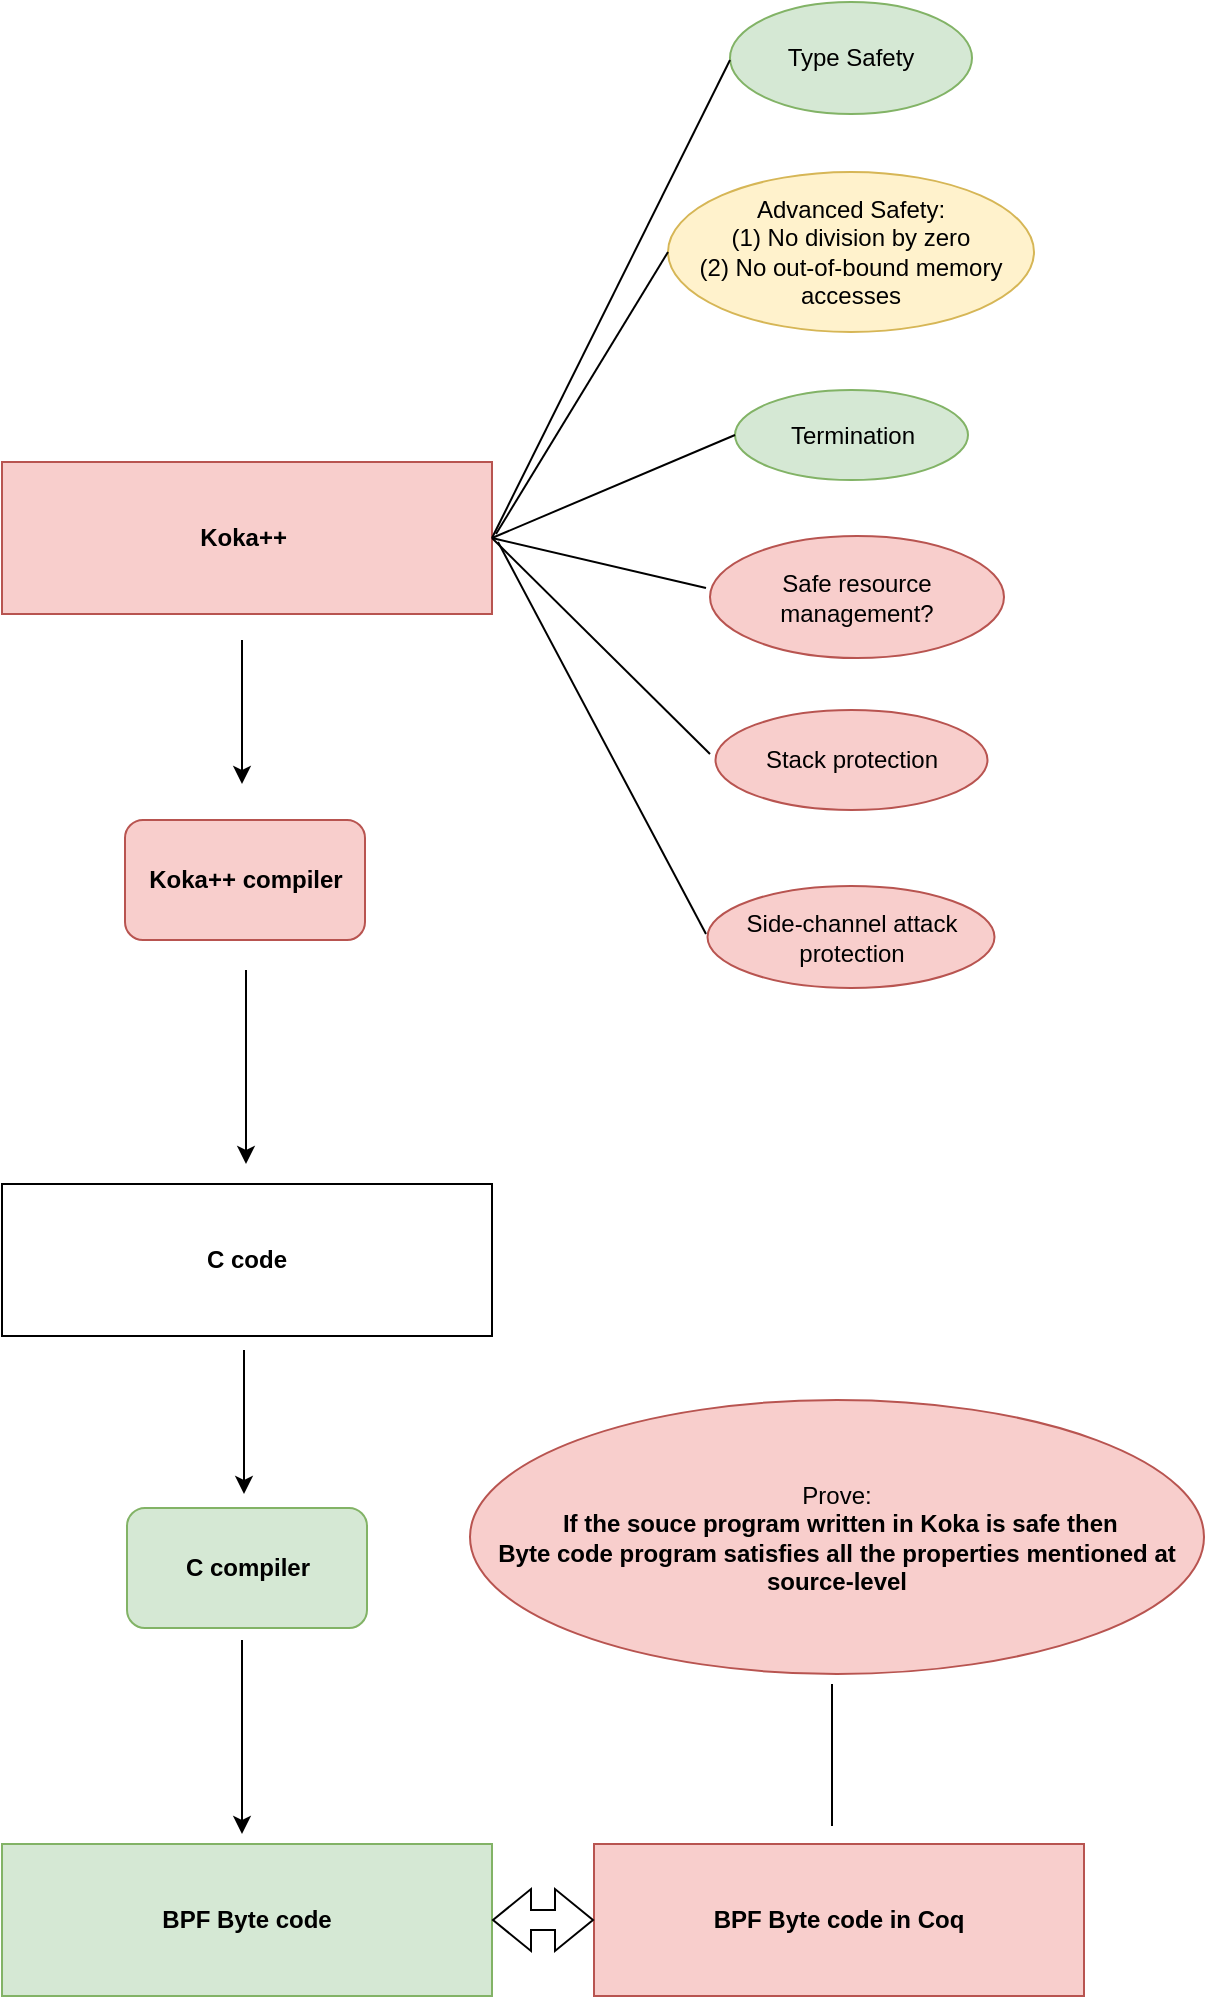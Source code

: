 <mxfile version="23.1.1" type="device">
  <diagram name="Page-1" id="iEQOybTbU-JFzvXTw8KN">
    <mxGraphModel dx="1912" dy="1048" grid="0" gridSize="10" guides="1" tooltips="1" connect="1" arrows="1" fold="1" page="1" pageScale="1" pageWidth="850" pageHeight="1100" math="0" shadow="0">
      <root>
        <mxCell id="0" />
        <mxCell id="1" parent="0" />
        <mxCell id="kPfhpFF3m6Uqg2a4LnId-1" value="&lt;b&gt;Koka++&amp;nbsp;&lt;/b&gt;" style="rounded=0;whiteSpace=wrap;html=1;fillColor=#f8cecc;strokeColor=#b85450;" vertex="1" parent="1">
          <mxGeometry x="220" y="252" width="245" height="76" as="geometry" />
        </mxCell>
        <mxCell id="kPfhpFF3m6Uqg2a4LnId-4" value="Type Safety" style="ellipse;whiteSpace=wrap;html=1;fillColor=#d5e8d4;strokeColor=#82b366;" vertex="1" parent="1">
          <mxGeometry x="584" y="22" width="121" height="56" as="geometry" />
        </mxCell>
        <mxCell id="kPfhpFF3m6Uqg2a4LnId-6" value="Advanced Safety:&lt;br&gt;(1) No division by zero&lt;br&gt;(2) No out-of-bound memory accesses" style="ellipse;whiteSpace=wrap;html=1;fillColor=#fff2cc;strokeColor=#d6b656;" vertex="1" parent="1">
          <mxGeometry x="553" y="107" width="183" height="80" as="geometry" />
        </mxCell>
        <mxCell id="kPfhpFF3m6Uqg2a4LnId-7" value="Termination" style="ellipse;whiteSpace=wrap;html=1;fillColor=#d5e8d4;strokeColor=#82b366;" vertex="1" parent="1">
          <mxGeometry x="586.5" y="216" width="116.5" height="45" as="geometry" />
        </mxCell>
        <mxCell id="kPfhpFF3m6Uqg2a4LnId-8" value="Safe resource management?" style="ellipse;whiteSpace=wrap;html=1;fillColor=#f8cecc;strokeColor=#b85450;" vertex="1" parent="1">
          <mxGeometry x="574" y="289" width="147" height="61" as="geometry" />
        </mxCell>
        <mxCell id="kPfhpFF3m6Uqg2a4LnId-9" value="Stack protection" style="ellipse;whiteSpace=wrap;html=1;fillColor=#f8cecc;strokeColor=#b85450;" vertex="1" parent="1">
          <mxGeometry x="576.75" y="376" width="136" height="50" as="geometry" />
        </mxCell>
        <mxCell id="kPfhpFF3m6Uqg2a4LnId-10" value="Side-channel attack protection" style="ellipse;whiteSpace=wrap;html=1;fillColor=#f8cecc;strokeColor=#b85450;" vertex="1" parent="1">
          <mxGeometry x="572.75" y="464" width="143.5" height="51" as="geometry" />
        </mxCell>
        <mxCell id="kPfhpFF3m6Uqg2a4LnId-11" value="&lt;b&gt;C code&lt;/b&gt;" style="rounded=0;whiteSpace=wrap;html=1;" vertex="1" parent="1">
          <mxGeometry x="220" y="613" width="245" height="76" as="geometry" />
        </mxCell>
        <mxCell id="kPfhpFF3m6Uqg2a4LnId-12" value="&lt;b&gt;BPF Byte code&lt;/b&gt;" style="rounded=0;whiteSpace=wrap;html=1;fillColor=#d5e8d4;strokeColor=#82b366;" vertex="1" parent="1">
          <mxGeometry x="220" y="943" width="245" height="76" as="geometry" />
        </mxCell>
        <mxCell id="kPfhpFF3m6Uqg2a4LnId-13" value="&lt;b&gt;Koka++ compiler&lt;/b&gt;" style="rounded=1;whiteSpace=wrap;html=1;fillColor=#f8cecc;strokeColor=#b85450;" vertex="1" parent="1">
          <mxGeometry x="281.5" y="431" width="120" height="60" as="geometry" />
        </mxCell>
        <mxCell id="kPfhpFF3m6Uqg2a4LnId-14" value="&lt;b&gt;C compiler&lt;/b&gt;" style="rounded=1;whiteSpace=wrap;html=1;fillColor=#d5e8d4;strokeColor=#82b366;" vertex="1" parent="1">
          <mxGeometry x="282.5" y="775" width="120" height="60" as="geometry" />
        </mxCell>
        <mxCell id="kPfhpFF3m6Uqg2a4LnId-15" value="" style="endArrow=classic;html=1;rounded=0;" edge="1" parent="1">
          <mxGeometry width="50" height="50" relative="1" as="geometry">
            <mxPoint x="342" y="506" as="sourcePoint" />
            <mxPoint x="342" y="603" as="targetPoint" />
          </mxGeometry>
        </mxCell>
        <mxCell id="kPfhpFF3m6Uqg2a4LnId-17" value="" style="endArrow=classic;html=1;rounded=0;" edge="1" parent="1">
          <mxGeometry width="50" height="50" relative="1" as="geometry">
            <mxPoint x="340" y="841" as="sourcePoint" />
            <mxPoint x="340" y="938" as="targetPoint" />
          </mxGeometry>
        </mxCell>
        <mxCell id="kPfhpFF3m6Uqg2a4LnId-18" value="" style="endArrow=classic;html=1;rounded=0;" edge="1" parent="1">
          <mxGeometry width="50" height="50" relative="1" as="geometry">
            <mxPoint x="341" y="696" as="sourcePoint" />
            <mxPoint x="341" y="768" as="targetPoint" />
          </mxGeometry>
        </mxCell>
        <mxCell id="kPfhpFF3m6Uqg2a4LnId-19" value="" style="endArrow=classic;html=1;rounded=0;" edge="1" parent="1">
          <mxGeometry width="50" height="50" relative="1" as="geometry">
            <mxPoint x="340" y="341" as="sourcePoint" />
            <mxPoint x="340" y="413" as="targetPoint" />
          </mxGeometry>
        </mxCell>
        <mxCell id="kPfhpFF3m6Uqg2a4LnId-21" value="Prove:&lt;br&gt;&lt;b&gt;&amp;nbsp;If the souce program written in Koka is safe then &lt;br&gt;Byte code program satisfies all the properties mentioned at source-level&lt;/b&gt;" style="ellipse;whiteSpace=wrap;html=1;fillColor=#f8cecc;strokeColor=#b85450;" vertex="1" parent="1">
          <mxGeometry x="454" y="721" width="367" height="137" as="geometry" />
        </mxCell>
        <mxCell id="kPfhpFF3m6Uqg2a4LnId-22" value="" style="endArrow=none;html=1;rounded=0;exitX=1;exitY=0.5;exitDx=0;exitDy=0;" edge="1" parent="1" source="kPfhpFF3m6Uqg2a4LnId-1">
          <mxGeometry width="50" height="50" relative="1" as="geometry">
            <mxPoint x="347" y="250" as="sourcePoint" />
            <mxPoint x="584" y="51" as="targetPoint" />
          </mxGeometry>
        </mxCell>
        <mxCell id="kPfhpFF3m6Uqg2a4LnId-23" value="" style="endArrow=none;html=1;rounded=0;entryX=0;entryY=0.5;entryDx=0;entryDy=0;" edge="1" parent="1" target="kPfhpFF3m6Uqg2a4LnId-6">
          <mxGeometry width="50" height="50" relative="1" as="geometry">
            <mxPoint x="467" y="288" as="sourcePoint" />
            <mxPoint x="594" y="61" as="targetPoint" />
          </mxGeometry>
        </mxCell>
        <mxCell id="kPfhpFF3m6Uqg2a4LnId-24" value="" style="endArrow=none;html=1;rounded=0;entryX=0;entryY=0.5;entryDx=0;entryDy=0;exitX=1;exitY=0.5;exitDx=0;exitDy=0;" edge="1" parent="1" source="kPfhpFF3m6Uqg2a4LnId-1" target="kPfhpFF3m6Uqg2a4LnId-7">
          <mxGeometry width="50" height="50" relative="1" as="geometry">
            <mxPoint x="347" y="249" as="sourcePoint" />
            <mxPoint x="563" y="157" as="targetPoint" />
          </mxGeometry>
        </mxCell>
        <mxCell id="kPfhpFF3m6Uqg2a4LnId-25" value="" style="endArrow=none;html=1;rounded=0;exitX=1;exitY=0.5;exitDx=0;exitDy=0;" edge="1" parent="1" source="kPfhpFF3m6Uqg2a4LnId-1">
          <mxGeometry width="50" height="50" relative="1" as="geometry">
            <mxPoint x="357" y="259" as="sourcePoint" />
            <mxPoint x="572" y="315" as="targetPoint" />
          </mxGeometry>
        </mxCell>
        <mxCell id="kPfhpFF3m6Uqg2a4LnId-26" value="" style="endArrow=none;html=1;rounded=0;exitX=1;exitY=0.5;exitDx=0;exitDy=0;" edge="1" parent="1" source="kPfhpFF3m6Uqg2a4LnId-1">
          <mxGeometry width="50" height="50" relative="1" as="geometry">
            <mxPoint x="475" y="300" as="sourcePoint" />
            <mxPoint x="574" y="398" as="targetPoint" />
          </mxGeometry>
        </mxCell>
        <mxCell id="kPfhpFF3m6Uqg2a4LnId-27" value="" style="endArrow=none;html=1;rounded=0;" edge="1" parent="1">
          <mxGeometry width="50" height="50" relative="1" as="geometry">
            <mxPoint x="468" y="292" as="sourcePoint" />
            <mxPoint x="572" y="488" as="targetPoint" />
          </mxGeometry>
        </mxCell>
        <mxCell id="kPfhpFF3m6Uqg2a4LnId-30" value="&lt;b&gt;BPF Byte code in Coq&lt;/b&gt;" style="rounded=0;whiteSpace=wrap;html=1;fillColor=#f8cecc;strokeColor=#b85450;" vertex="1" parent="1">
          <mxGeometry x="516" y="943" width="245" height="76" as="geometry" />
        </mxCell>
        <mxCell id="kPfhpFF3m6Uqg2a4LnId-32" value="" style="endArrow=none;html=1;rounded=0;" edge="1" parent="1">
          <mxGeometry width="50" height="50" relative="1" as="geometry">
            <mxPoint x="635" y="863" as="sourcePoint" />
            <mxPoint x="635" y="934" as="targetPoint" />
          </mxGeometry>
        </mxCell>
        <mxCell id="kPfhpFF3m6Uqg2a4LnId-34" value="" style="shape=flexArrow;endArrow=classic;startArrow=classic;html=1;rounded=0;entryX=0;entryY=0.5;entryDx=0;entryDy=0;exitX=1;exitY=0.5;exitDx=0;exitDy=0;" edge="1" parent="1" source="kPfhpFF3m6Uqg2a4LnId-12" target="kPfhpFF3m6Uqg2a4LnId-30">
          <mxGeometry width="100" height="100" relative="1" as="geometry">
            <mxPoint x="465" y="992" as="sourcePoint" />
            <mxPoint x="532" y="918" as="targetPoint" />
          </mxGeometry>
        </mxCell>
      </root>
    </mxGraphModel>
  </diagram>
</mxfile>
